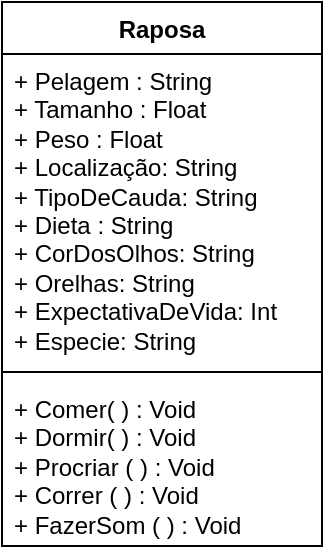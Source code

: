 <mxfile version="21.6.9" type="device">
  <diagram name="Página-1" id="_7Ez0WNuVf1_KEz-rWIJ">
    <mxGraphModel dx="1613" dy="726" grid="1" gridSize="10" guides="1" tooltips="1" connect="1" arrows="1" fold="1" page="1" pageScale="1" pageWidth="827" pageHeight="1169" math="0" shadow="0">
      <root>
        <mxCell id="0" />
        <mxCell id="1" parent="0" />
        <mxCell id="eOxaVYTtiR3sYuBkTwkF-1" value="Raposa" style="swimlane;fontStyle=1;align=center;verticalAlign=top;childLayout=stackLayout;horizontal=1;startSize=26;horizontalStack=0;resizeParent=1;resizeParentMax=0;resizeLast=0;collapsible=1;marginBottom=0;whiteSpace=wrap;html=1;" vertex="1" parent="1">
          <mxGeometry x="90" y="50" width="160" height="272" as="geometry" />
        </mxCell>
        <mxCell id="eOxaVYTtiR3sYuBkTwkF-2" value="+ Pelagem : String&lt;br&gt;+ Tamanho : Float&lt;br&gt;+ Peso : Float&lt;br&gt;+ Localização: String&lt;br&gt;+ TipoDeCauda: String&lt;br&gt;+ Dieta : String&lt;br&gt;+ CorDosOlhos: String&lt;br&gt;+ Orelhas: String&lt;br&gt;+ ExpectativaDeVida: Int&lt;br&gt;+ Especie: String" style="text;strokeColor=none;fillColor=none;align=left;verticalAlign=top;spacingLeft=4;spacingRight=4;overflow=hidden;rotatable=0;points=[[0,0.5],[1,0.5]];portConstraint=eastwest;whiteSpace=wrap;html=1;" vertex="1" parent="eOxaVYTtiR3sYuBkTwkF-1">
          <mxGeometry y="26" width="160" height="154" as="geometry" />
        </mxCell>
        <mxCell id="eOxaVYTtiR3sYuBkTwkF-3" value="" style="line;strokeWidth=1;fillColor=none;align=left;verticalAlign=middle;spacingTop=-1;spacingLeft=3;spacingRight=3;rotatable=0;labelPosition=right;points=[];portConstraint=eastwest;strokeColor=inherit;" vertex="1" parent="eOxaVYTtiR3sYuBkTwkF-1">
          <mxGeometry y="180" width="160" height="10" as="geometry" />
        </mxCell>
        <mxCell id="eOxaVYTtiR3sYuBkTwkF-4" value="+ Comer( ) : Void&lt;br&gt;+ Dormir( ) : Void&lt;br&gt;+ Procriar ( ) : Void&lt;br&gt;+ Correr ( ) : Void&lt;br&gt;+ FazerSom ( ) : Void" style="text;strokeColor=none;fillColor=none;align=left;verticalAlign=top;spacingLeft=4;spacingRight=4;overflow=hidden;rotatable=0;points=[[0,0.5],[1,0.5]];portConstraint=eastwest;whiteSpace=wrap;html=1;" vertex="1" parent="eOxaVYTtiR3sYuBkTwkF-1">
          <mxGeometry y="190" width="160" height="82" as="geometry" />
        </mxCell>
      </root>
    </mxGraphModel>
  </diagram>
</mxfile>
